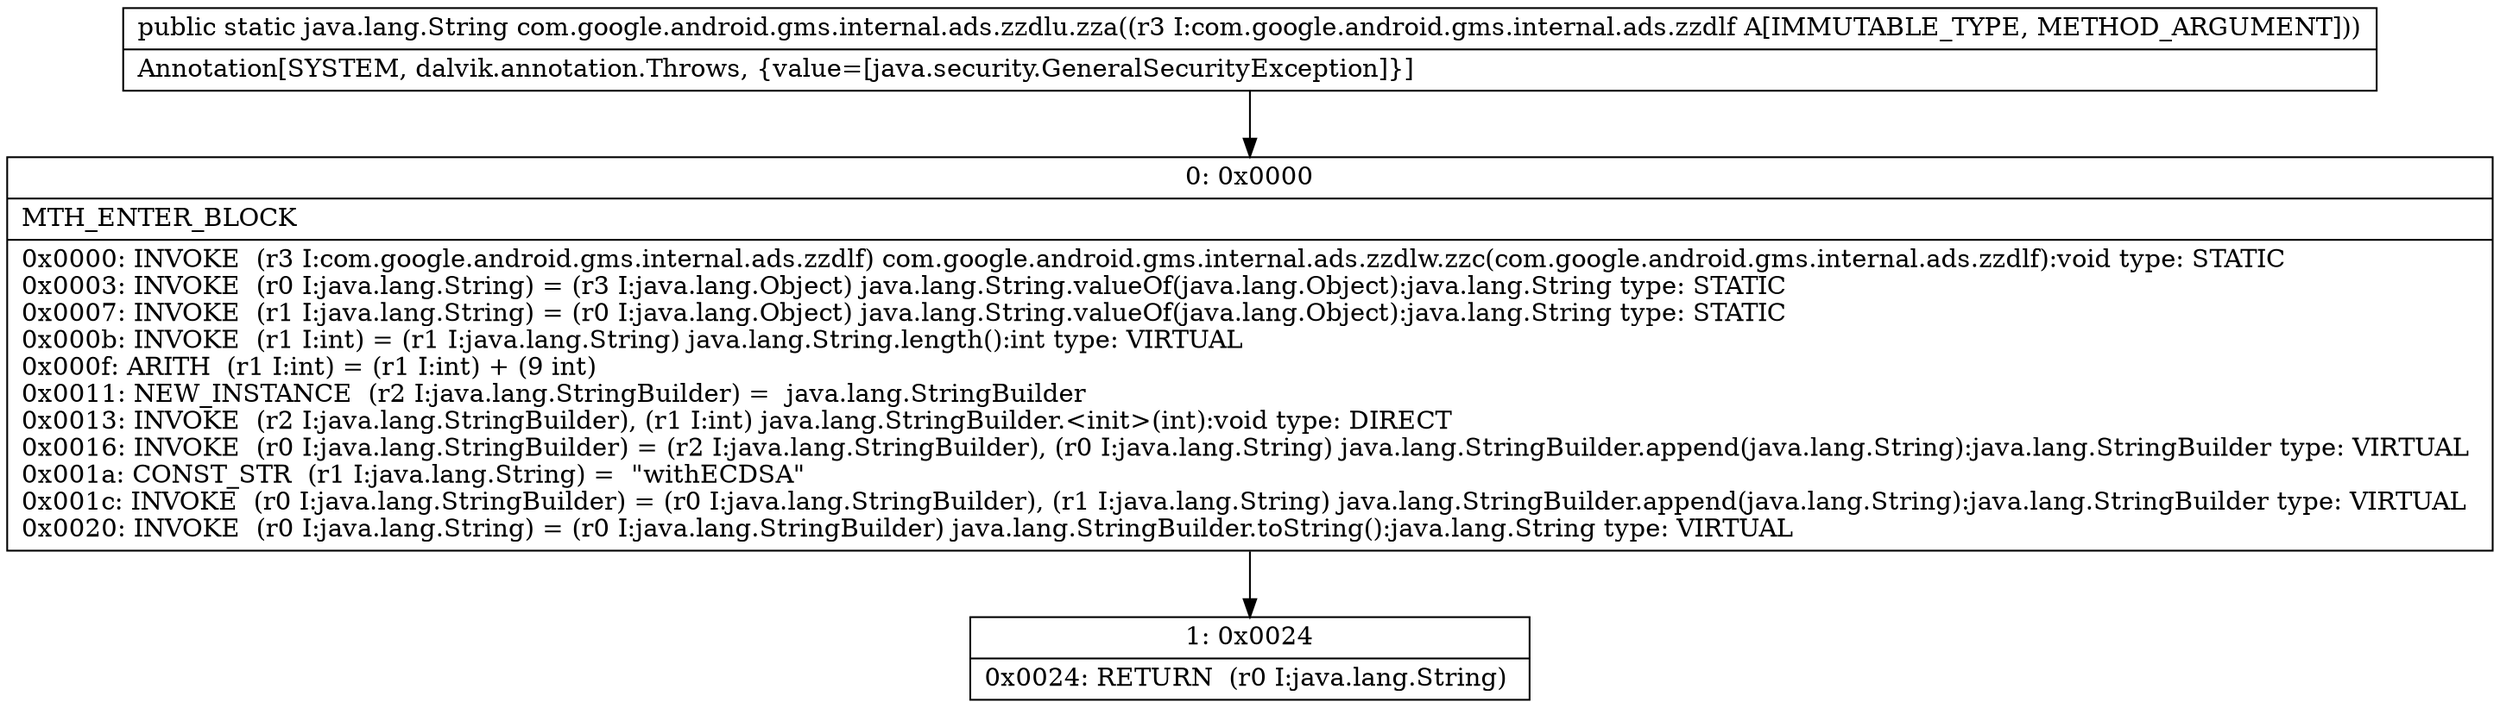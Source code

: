 digraph "CFG forcom.google.android.gms.internal.ads.zzdlu.zza(Lcom\/google\/android\/gms\/internal\/ads\/zzdlf;)Ljava\/lang\/String;" {
Node_0 [shape=record,label="{0\:\ 0x0000|MTH_ENTER_BLOCK\l|0x0000: INVOKE  (r3 I:com.google.android.gms.internal.ads.zzdlf) com.google.android.gms.internal.ads.zzdlw.zzc(com.google.android.gms.internal.ads.zzdlf):void type: STATIC \l0x0003: INVOKE  (r0 I:java.lang.String) = (r3 I:java.lang.Object) java.lang.String.valueOf(java.lang.Object):java.lang.String type: STATIC \l0x0007: INVOKE  (r1 I:java.lang.String) = (r0 I:java.lang.Object) java.lang.String.valueOf(java.lang.Object):java.lang.String type: STATIC \l0x000b: INVOKE  (r1 I:int) = (r1 I:java.lang.String) java.lang.String.length():int type: VIRTUAL \l0x000f: ARITH  (r1 I:int) = (r1 I:int) + (9 int) \l0x0011: NEW_INSTANCE  (r2 I:java.lang.StringBuilder) =  java.lang.StringBuilder \l0x0013: INVOKE  (r2 I:java.lang.StringBuilder), (r1 I:int) java.lang.StringBuilder.\<init\>(int):void type: DIRECT \l0x0016: INVOKE  (r0 I:java.lang.StringBuilder) = (r2 I:java.lang.StringBuilder), (r0 I:java.lang.String) java.lang.StringBuilder.append(java.lang.String):java.lang.StringBuilder type: VIRTUAL \l0x001a: CONST_STR  (r1 I:java.lang.String) =  \"withECDSA\" \l0x001c: INVOKE  (r0 I:java.lang.StringBuilder) = (r0 I:java.lang.StringBuilder), (r1 I:java.lang.String) java.lang.StringBuilder.append(java.lang.String):java.lang.StringBuilder type: VIRTUAL \l0x0020: INVOKE  (r0 I:java.lang.String) = (r0 I:java.lang.StringBuilder) java.lang.StringBuilder.toString():java.lang.String type: VIRTUAL \l}"];
Node_1 [shape=record,label="{1\:\ 0x0024|0x0024: RETURN  (r0 I:java.lang.String) \l}"];
MethodNode[shape=record,label="{public static java.lang.String com.google.android.gms.internal.ads.zzdlu.zza((r3 I:com.google.android.gms.internal.ads.zzdlf A[IMMUTABLE_TYPE, METHOD_ARGUMENT]))  | Annotation[SYSTEM, dalvik.annotation.Throws, \{value=[java.security.GeneralSecurityException]\}]\l}"];
MethodNode -> Node_0;
Node_0 -> Node_1;
}

